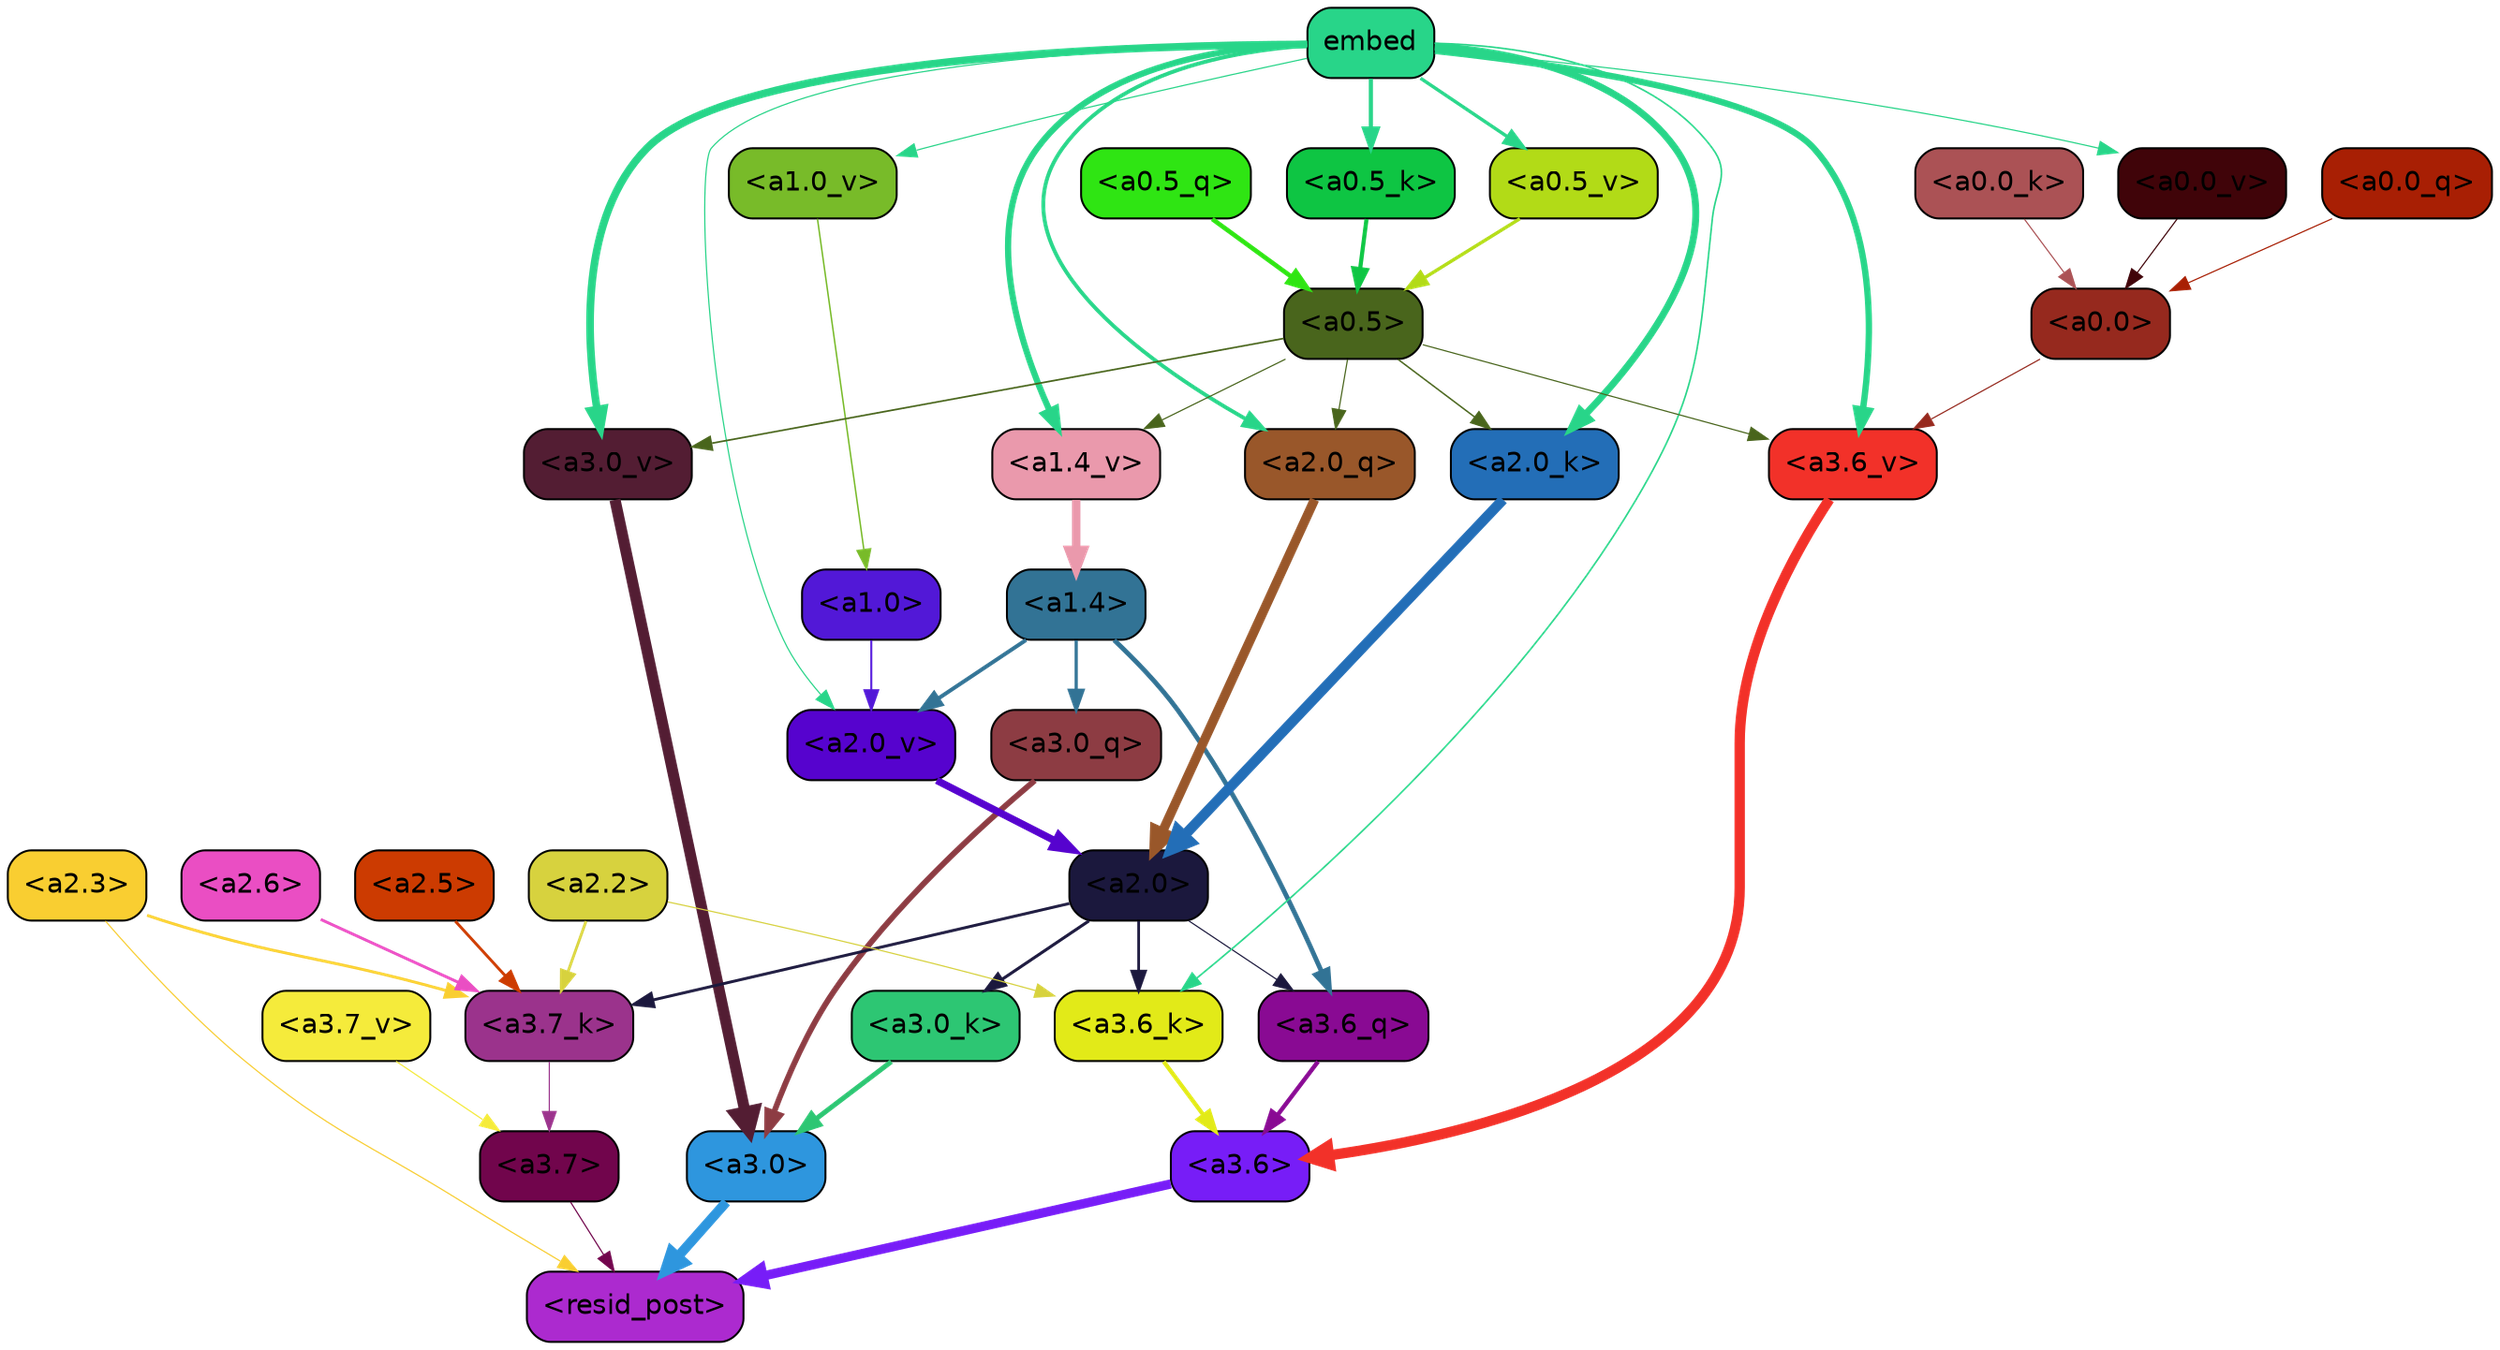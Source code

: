 strict digraph "" {
	graph [bgcolor=transparent,
		layout=dot,
		overlap=false,
		splines=true
	];
	"<a3.7>"	[color=black,
		fillcolor="#71054c",
		fontname=Helvetica,
		shape=box,
		style="filled, rounded"];
	"<resid_post>"	[color=black,
		fillcolor="#ac2acf",
		fontname=Helvetica,
		shape=box,
		style="filled, rounded"];
	"<a3.7>" -> "<resid_post>"	[color="#71054c",
		penwidth=0.6];
	"<a3.6>"	[color=black,
		fillcolor="#771df7",
		fontname=Helvetica,
		shape=box,
		style="filled, rounded"];
	"<a3.6>" -> "<resid_post>"	[color="#771df7",
		penwidth=4.749041676521301];
	"<a3.0>"	[color=black,
		fillcolor="#2e96de",
		fontname=Helvetica,
		shape=box,
		style="filled, rounded"];
	"<a3.0>" -> "<resid_post>"	[color="#2e96de",
		penwidth=5.004215121269226];
	"<a2.3>"	[color=black,
		fillcolor="#f9ce31",
		fontname=Helvetica,
		shape=box,
		style="filled, rounded"];
	"<a2.3>" -> "<resid_post>"	[color="#f9ce31",
		penwidth=0.6];
	"<a3.7_k>"	[color=black,
		fillcolor="#9b338c",
		fontname=Helvetica,
		shape=box,
		style="filled, rounded"];
	"<a2.3>" -> "<a3.7_k>"	[color="#f9ce31",
		penwidth=1.4559586644172668];
	"<a3.6_q>"	[color=black,
		fillcolor="#890a93",
		fontname=Helvetica,
		shape=box,
		style="filled, rounded"];
	"<a3.6_q>" -> "<a3.6>"	[color="#890a93",
		penwidth=2.199681341648102];
	"<a3.0_q>"	[color=black,
		fillcolor="#8d3c43",
		fontname=Helvetica,
		shape=box,
		style="filled, rounded"];
	"<a3.0_q>" -> "<a3.0>"	[color="#8d3c43",
		penwidth=2.9459195733070374];
	"<a3.7_k>" -> "<a3.7>"	[color="#9b338c",
		penwidth=0.6];
	"<a3.6_k>"	[color=black,
		fillcolor="#e2ea18",
		fontname=Helvetica,
		shape=box,
		style="filled, rounded"];
	"<a3.6_k>" -> "<a3.6>"	[color="#e2ea18",
		penwidth=2.13908451795578];
	"<a3.0_k>"	[color=black,
		fillcolor="#2dc673",
		fontname=Helvetica,
		shape=box,
		style="filled, rounded"];
	"<a3.0_k>" -> "<a3.0>"	[color="#2dc673",
		penwidth=2.520303964614868];
	"<a3.7_v>"	[color=black,
		fillcolor="#f5eb3b",
		fontname=Helvetica,
		shape=box,
		style="filled, rounded"];
	"<a3.7_v>" -> "<a3.7>"	[color="#f5eb3b",
		penwidth=0.6];
	"<a3.6_v>"	[color=black,
		fillcolor="#f23129",
		fontname=Helvetica,
		shape=box,
		style="filled, rounded"];
	"<a3.6_v>" -> "<a3.6>"	[color="#f23129",
		penwidth=5.297133803367615];
	"<a3.0_v>"	[color=black,
		fillcolor="#531d33",
		fontname=Helvetica,
		shape=box,
		style="filled, rounded"];
	"<a3.0_v>" -> "<a3.0>"	[color="#531d33",
		penwidth=5.680712580680847];
	"<a2.0>"	[color=black,
		fillcolor="#1b183d",
		fontname=Helvetica,
		shape=box,
		style="filled, rounded"];
	"<a2.0>" -> "<a3.6_q>"	[color="#1b183d",
		penwidth=0.6];
	"<a2.0>" -> "<a3.7_k>"	[color="#1b183d",
		penwidth=1.4582423567771912];
	"<a2.0>" -> "<a3.6_k>"	[color="#1b183d",
		penwidth=1.3792681694030762];
	"<a2.0>" -> "<a3.0_k>"	[color="#1b183d",
		penwidth=1.5433646440505981];
	"<a1.4>"	[color=black,
		fillcolor="#327395",
		fontname=Helvetica,
		shape=box,
		style="filled, rounded"];
	"<a1.4>" -> "<a3.6_q>"	[color="#327395",
		penwidth=2.419991135597229];
	"<a1.4>" -> "<a3.0_q>"	[color="#327395",
		penwidth=1.6166993975639343];
	"<a2.0_v>"	[color=black,
		fillcolor="#5603ce",
		fontname=Helvetica,
		shape=box,
		style="filled, rounded"];
	"<a1.4>" -> "<a2.0_v>"	[color="#327395",
		penwidth=2.0025704503059387];
	"<a2.6>"	[color=black,
		fillcolor="#ea4ec3",
		fontname=Helvetica,
		shape=box,
		style="filled, rounded"];
	"<a2.6>" -> "<a3.7_k>"	[color="#ea4ec3",
		penwidth=1.468173325061798];
	"<a2.5>"	[color=black,
		fillcolor="#cc3b01",
		fontname=Helvetica,
		shape=box,
		style="filled, rounded"];
	"<a2.5>" -> "<a3.7_k>"	[color="#cc3b01",
		penwidth=1.457568109035492];
	"<a2.2>"	[color=black,
		fillcolor="#d7d23e",
		fontname=Helvetica,
		shape=box,
		style="filled, rounded"];
	"<a2.2>" -> "<a3.7_k>"	[color="#d7d23e",
		penwidth=1.4199435114860535];
	"<a2.2>" -> "<a3.6_k>"	[color="#d7d23e",
		penwidth=0.6];
	embed	[color=black,
		fillcolor="#28d589",
		fontname=Helvetica,
		shape=box,
		style="filled, rounded"];
	embed -> "<a3.6_k>"	[color="#28d589",
		penwidth=0.8273519277572632];
	embed -> "<a3.6_v>"	[color="#28d589",
		penwidth=3.2414157912135124];
	embed -> "<a3.0_v>"	[color="#28d589",
		penwidth=3.929257571697235];
	"<a2.0_q>"	[color=black,
		fillcolor="#99572a",
		fontname=Helvetica,
		shape=box,
		style="filled, rounded"];
	embed -> "<a2.0_q>"	[color="#28d589",
		penwidth=1.964182734489441];
	"<a2.0_k>"	[color=black,
		fillcolor="#236eb7",
		fontname=Helvetica,
		shape=box,
		style="filled, rounded"];
	embed -> "<a2.0_k>"	[color="#28d589",
		penwidth=3.5506991147994995];
	embed -> "<a2.0_v>"	[color="#28d589",
		penwidth=0.6];
	"<a1.4_v>"	[color=black,
		fillcolor="#ea99ac",
		fontname=Helvetica,
		shape=box,
		style="filled, rounded"];
	embed -> "<a1.4_v>"	[color="#28d589",
		penwidth=3.168231725692749];
	"<a1.0_v>"	[color=black,
		fillcolor="#78bb29",
		fontname=Helvetica,
		shape=box,
		style="filled, rounded"];
	embed -> "<a1.0_v>"	[color="#28d589",
		penwidth=0.6];
	"<a0.5_k>"	[color=black,
		fillcolor="#0ec543",
		fontname=Helvetica,
		shape=box,
		style="filled, rounded"];
	embed -> "<a0.5_k>"	[color="#28d589",
		penwidth=2.1025025844573975];
	"<a0.5_v>"	[color=black,
		fillcolor="#b2db17",
		fontname=Helvetica,
		shape=box,
		style="filled, rounded"];
	embed -> "<a0.5_v>"	[color="#28d589",
		penwidth=1.7111363410949707];
	"<a0.0_v>"	[color=black,
		fillcolor="#400409",
		fontname=Helvetica,
		shape=box,
		style="filled, rounded"];
	embed -> "<a0.0_v>"	[color="#28d589",
		penwidth=0.6];
	"<a0.5>"	[color=black,
		fillcolor="#49651c",
		fontname=Helvetica,
		shape=box,
		style="filled, rounded"];
	"<a0.5>" -> "<a3.6_v>"	[color="#49651c",
		penwidth=0.6];
	"<a0.5>" -> "<a3.0_v>"	[color="#49651c",
		penwidth=0.8535017371177673];
	"<a0.5>" -> "<a2.0_q>"	[color="#49651c",
		penwidth=0.6];
	"<a0.5>" -> "<a2.0_k>"	[color="#49651c",
		penwidth=0.7573999166488647];
	"<a0.5>" -> "<a1.4_v>"	[color="#49651c",
		penwidth=0.6];
	"<a0.0>"	[color=black,
		fillcolor="#96291e",
		fontname=Helvetica,
		shape=box,
		style="filled, rounded"];
	"<a0.0>" -> "<a3.6_v>"	[color="#96291e",
		penwidth=0.6];
	"<a2.0_q>" -> "<a2.0>"	[color="#99572a",
		penwidth=4.792815744876862];
	"<a2.0_k>" -> "<a2.0>"	[color="#236eb7",
		penwidth=5.262323796749115];
	"<a2.0_v>" -> "<a2.0>"	[color="#5603ce",
		penwidth=3.7105380296707153];
	"<a1.0>"	[color=black,
		fillcolor="#5218d7",
		fontname=Helvetica,
		shape=box,
		style="filled, rounded"];
	"<a1.0>" -> "<a2.0_v>"	[color="#5218d7",
		penwidth=1.0112443566322327];
	"<a1.4_v>" -> "<a1.4>"	[color="#ea99ac",
		penwidth=4.302925705909729];
	"<a1.0_v>" -> "<a1.0>"	[color="#78bb29",
		penwidth=0.751367449760437];
	"<a0.5_q>"	[color=black,
		fillcolor="#2fe513",
		fontname=Helvetica,
		shape=box,
		style="filled, rounded"];
	"<a0.5_q>" -> "<a0.5>"	[color="#2fe513",
		penwidth=2.3275599479675293];
	"<a0.0_q>"	[color=black,
		fillcolor="#a81f04",
		fontname=Helvetica,
		shape=box,
		style="filled, rounded"];
	"<a0.0_q>" -> "<a0.0>"	[color="#a81f04",
		penwidth=0.6];
	"<a0.5_k>" -> "<a0.5>"	[color="#0ec543",
		penwidth=2.1024985313415527];
	"<a0.0_k>"	[color=black,
		fillcolor="#ab5255",
		fontname=Helvetica,
		shape=box,
		style="filled, rounded"];
	"<a0.0_k>" -> "<a0.0>"	[color="#ab5255",
		penwidth=0.6];
	"<a0.5_v>" -> "<a0.5>"	[color="#b2db17",
		penwidth=1.711136817932129];
	"<a0.0_v>" -> "<a0.0>"	[color="#400409",
		penwidth=0.6];
}
